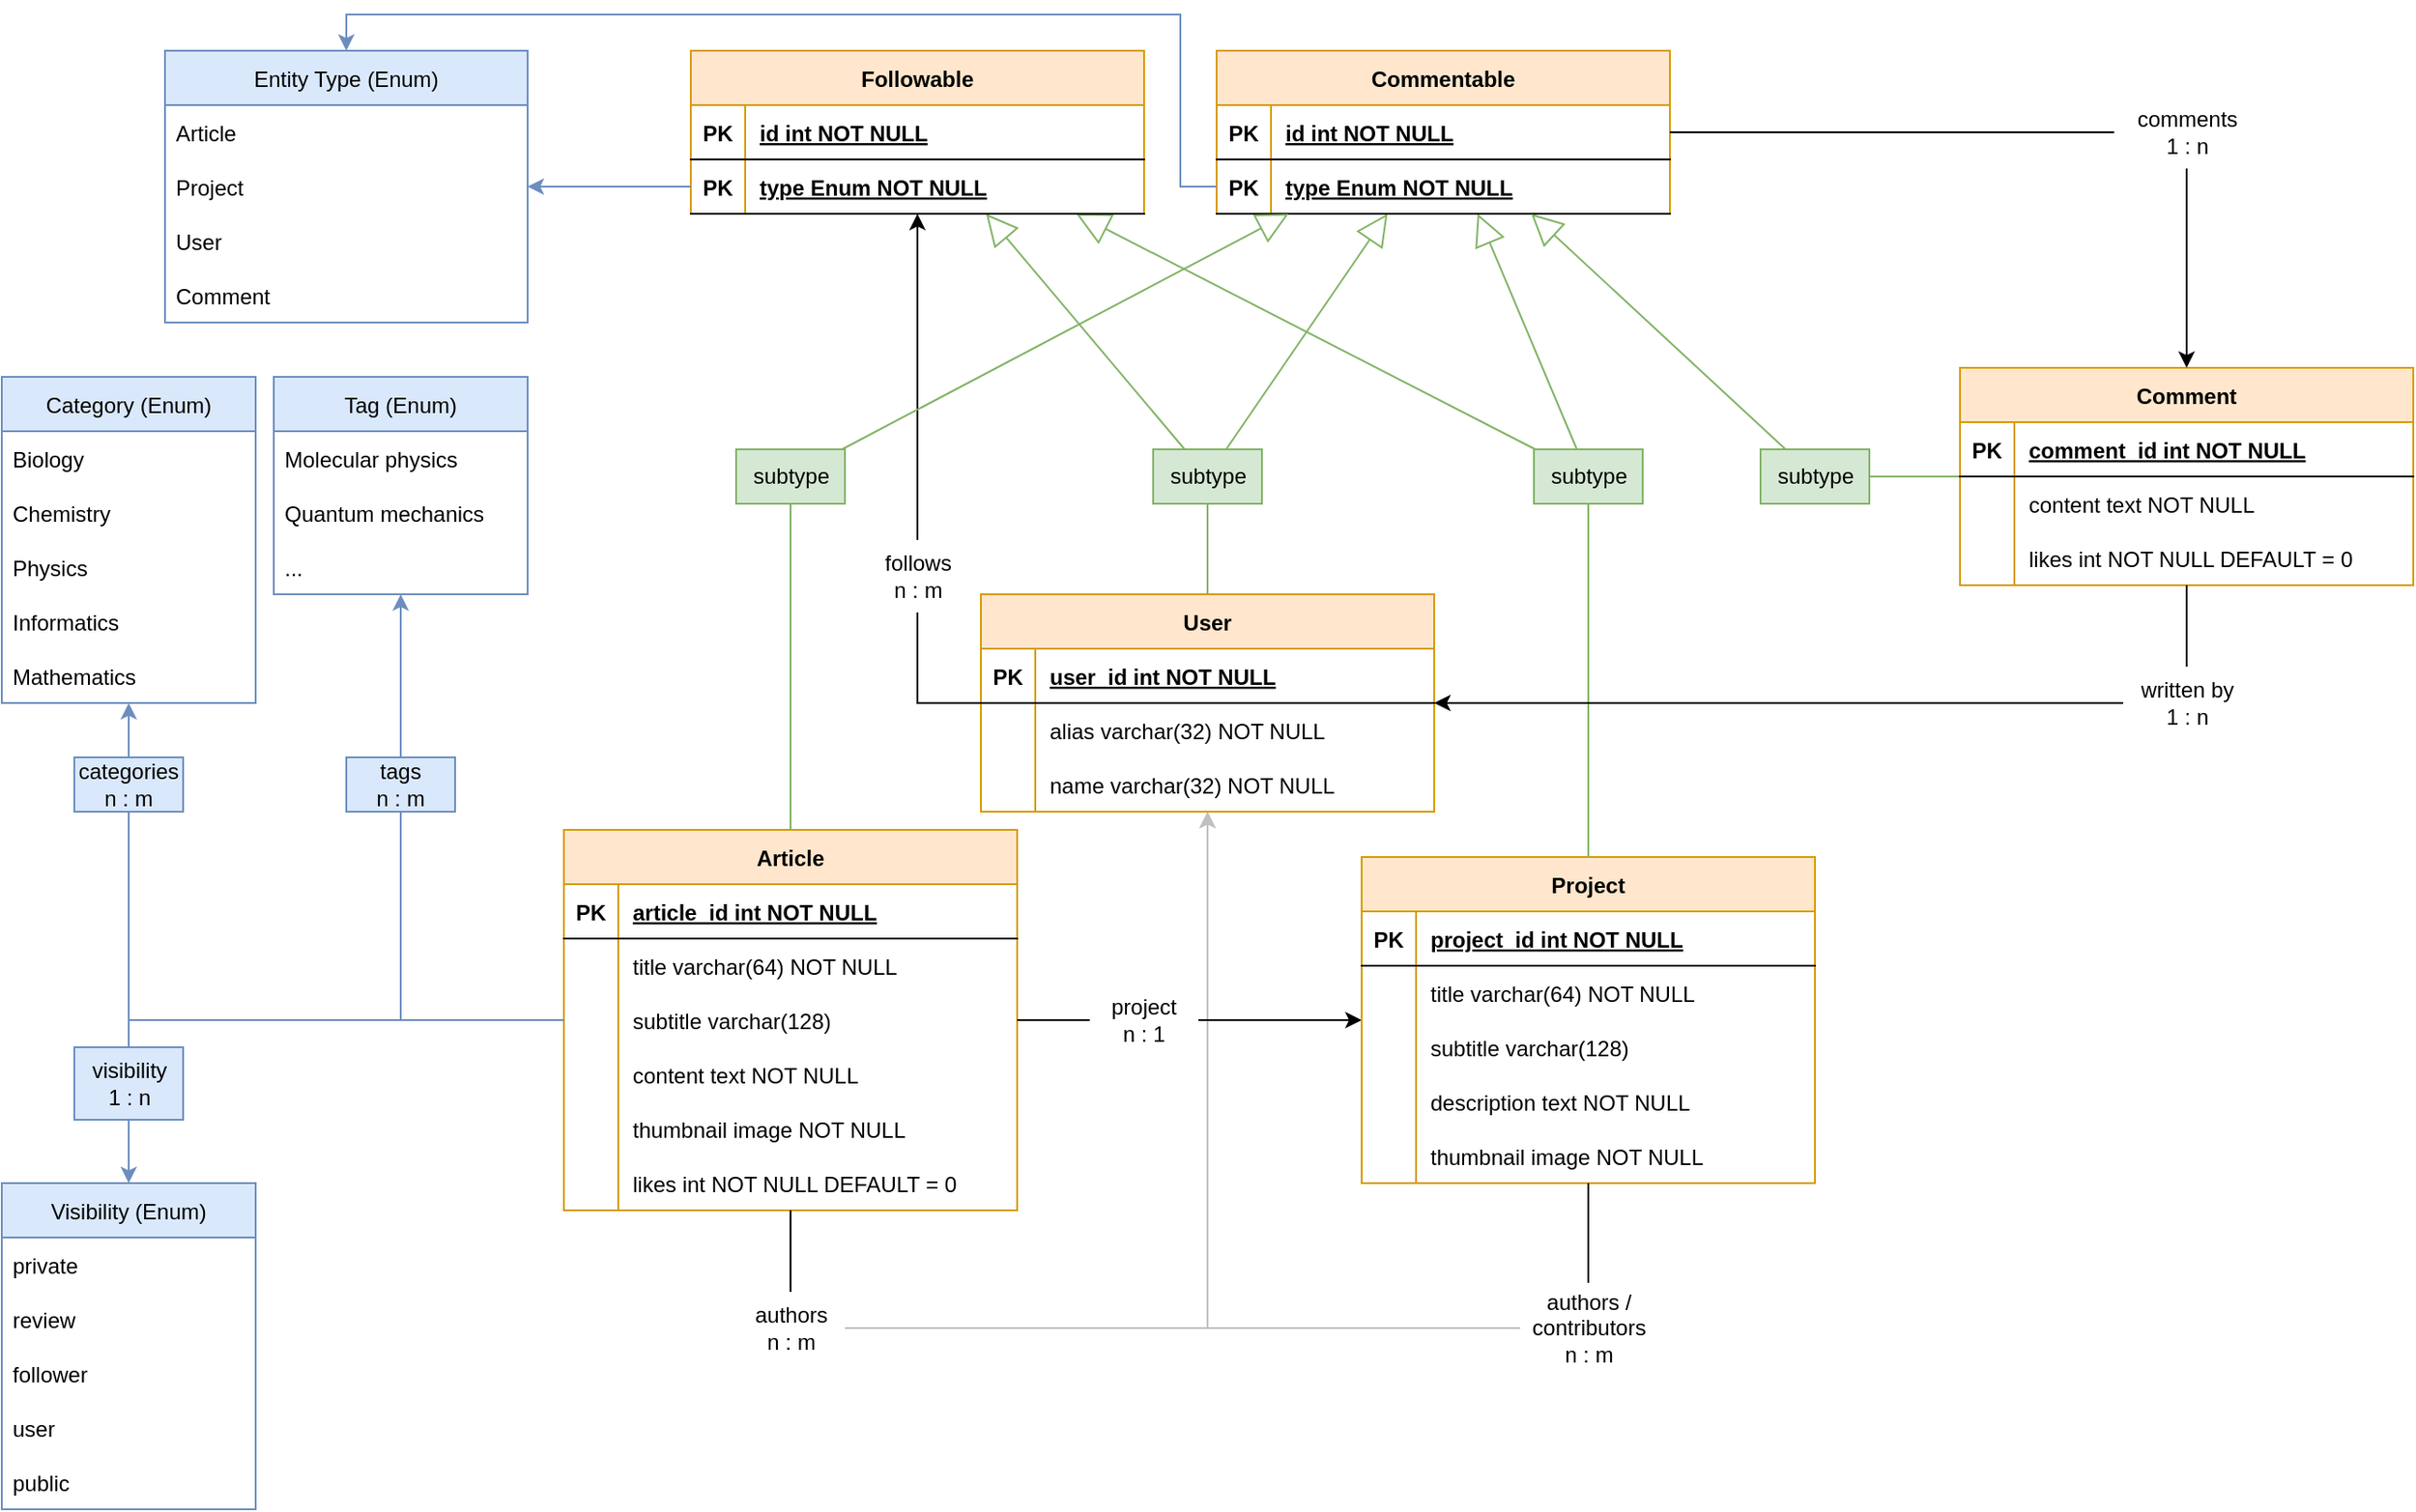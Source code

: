<mxfile version="20.5.1" type="github">
  <diagram id="R2lEEEUBdFMjLlhIrx00" name="Page-1">
    <mxGraphModel dx="1730" dy="848" grid="1" gridSize="10" guides="1" tooltips="1" connect="1" arrows="1" fold="1" page="1" pageScale="1" pageWidth="1654" pageHeight="1169" math="0" shadow="0" extFonts="Permanent Marker^https://fonts.googleapis.com/css?family=Permanent+Marker">
      <root>
        <mxCell id="0" />
        <mxCell id="1" parent="0" />
        <mxCell id="8FNHzAye3LQpPJFX21VE-27" style="edgeStyle=orthogonalEdgeStyle;rounded=0;orthogonalLoop=1;jettySize=auto;html=1;startArrow=none;endArrow=classic;endFill=1;fillColor=#eeeeee;strokeColor=#C0C0C0;" parent="1" source="8FNHzAye3LQpPJFX21VE-28" target="C-vyLk0tnHw3VtMMgP7b-2" edge="1">
          <mxGeometry relative="1" as="geometry" />
        </mxCell>
        <mxCell id="8FNHzAye3LQpPJFX21VE-65" style="edgeStyle=orthogonalEdgeStyle;rounded=0;orthogonalLoop=1;jettySize=auto;html=1;endArrow=classic;endFill=1;startArrow=none;fillColor=#eeeeee;strokeColor=#C0C0C0;" parent="1" source="8FNHzAye3LQpPJFX21VE-66" target="C-vyLk0tnHw3VtMMgP7b-2" edge="1">
          <mxGeometry relative="1" as="geometry" />
        </mxCell>
        <mxCell id="FkjGuAT3kqm5FjQeIQnA-38" style="edgeStyle=orthogonalEdgeStyle;rounded=0;orthogonalLoop=1;jettySize=auto;html=1;endArrow=classic;endFill=1;endSize=6;startArrow=none;" edge="1" parent="1" source="FkjGuAT3kqm5FjQeIQnA-39" target="FkjGuAT3kqm5FjQeIQnA-25">
          <mxGeometry relative="1" as="geometry">
            <Array as="points" />
          </mxGeometry>
        </mxCell>
        <mxCell id="C-vyLk0tnHw3VtMMgP7b-2" value="User" style="shape=table;startSize=30;container=1;collapsible=1;childLayout=tableLayout;fixedRows=1;rowLines=0;fontStyle=1;align=center;resizeLast=1;fillColor=#ffe6cc;strokeColor=#d79b00;" parent="1" vertex="1">
          <mxGeometry x="630" y="340" width="250" height="120" as="geometry" />
        </mxCell>
        <mxCell id="C-vyLk0tnHw3VtMMgP7b-3" value="" style="shape=partialRectangle;collapsible=0;dropTarget=0;pointerEvents=0;fillColor=none;points=[[0,0.5],[1,0.5]];portConstraint=eastwest;top=0;left=0;right=0;bottom=1;" parent="C-vyLk0tnHw3VtMMgP7b-2" vertex="1">
          <mxGeometry y="30" width="250" height="30" as="geometry" />
        </mxCell>
        <mxCell id="C-vyLk0tnHw3VtMMgP7b-4" value="PK" style="shape=partialRectangle;overflow=hidden;connectable=0;fillColor=none;top=0;left=0;bottom=0;right=0;fontStyle=1;" parent="C-vyLk0tnHw3VtMMgP7b-3" vertex="1">
          <mxGeometry width="30" height="30" as="geometry">
            <mxRectangle width="30" height="30" as="alternateBounds" />
          </mxGeometry>
        </mxCell>
        <mxCell id="C-vyLk0tnHw3VtMMgP7b-5" value="user_id int NOT NULL " style="shape=partialRectangle;overflow=hidden;connectable=0;fillColor=none;top=0;left=0;bottom=0;right=0;align=left;spacingLeft=6;fontStyle=5;" parent="C-vyLk0tnHw3VtMMgP7b-3" vertex="1">
          <mxGeometry x="30" width="220" height="30" as="geometry">
            <mxRectangle width="220" height="30" as="alternateBounds" />
          </mxGeometry>
        </mxCell>
        <mxCell id="C-vyLk0tnHw3VtMMgP7b-6" value="" style="shape=partialRectangle;collapsible=0;dropTarget=0;pointerEvents=0;fillColor=none;points=[[0,0.5],[1,0.5]];portConstraint=eastwest;top=0;left=0;right=0;bottom=0;" parent="C-vyLk0tnHw3VtMMgP7b-2" vertex="1">
          <mxGeometry y="60" width="250" height="30" as="geometry" />
        </mxCell>
        <mxCell id="C-vyLk0tnHw3VtMMgP7b-7" value="" style="shape=partialRectangle;overflow=hidden;connectable=0;fillColor=none;top=0;left=0;bottom=0;right=0;" parent="C-vyLk0tnHw3VtMMgP7b-6" vertex="1">
          <mxGeometry width="30" height="30" as="geometry">
            <mxRectangle width="30" height="30" as="alternateBounds" />
          </mxGeometry>
        </mxCell>
        <mxCell id="C-vyLk0tnHw3VtMMgP7b-8" value="alias varchar(32) NOT NULL" style="shape=partialRectangle;overflow=hidden;connectable=0;fillColor=none;top=0;left=0;bottom=0;right=0;align=left;spacingLeft=6;" parent="C-vyLk0tnHw3VtMMgP7b-6" vertex="1">
          <mxGeometry x="30" width="220" height="30" as="geometry">
            <mxRectangle width="220" height="30" as="alternateBounds" />
          </mxGeometry>
        </mxCell>
        <mxCell id="C-vyLk0tnHw3VtMMgP7b-9" value="" style="shape=partialRectangle;collapsible=0;dropTarget=0;pointerEvents=0;fillColor=none;points=[[0,0.5],[1,0.5]];portConstraint=eastwest;top=0;left=0;right=0;bottom=0;" parent="C-vyLk0tnHw3VtMMgP7b-2" vertex="1">
          <mxGeometry y="90" width="250" height="30" as="geometry" />
        </mxCell>
        <mxCell id="C-vyLk0tnHw3VtMMgP7b-10" value="" style="shape=partialRectangle;overflow=hidden;connectable=0;fillColor=none;top=0;left=0;bottom=0;right=0;" parent="C-vyLk0tnHw3VtMMgP7b-9" vertex="1">
          <mxGeometry width="30" height="30" as="geometry">
            <mxRectangle width="30" height="30" as="alternateBounds" />
          </mxGeometry>
        </mxCell>
        <mxCell id="C-vyLk0tnHw3VtMMgP7b-11" value="name varchar(32) NOT NULL" style="shape=partialRectangle;overflow=hidden;connectable=0;fillColor=none;top=0;left=0;bottom=0;right=0;align=left;spacingLeft=6;" parent="C-vyLk0tnHw3VtMMgP7b-9" vertex="1">
          <mxGeometry x="30" width="220" height="30" as="geometry">
            <mxRectangle width="220" height="30" as="alternateBounds" />
          </mxGeometry>
        </mxCell>
        <mxCell id="8FNHzAye3LQpPJFX21VE-36" style="edgeStyle=orthogonalEdgeStyle;rounded=0;orthogonalLoop=1;jettySize=auto;html=1;endArrow=classic;endFill=1;startArrow=none;fillColor=#dae8fc;strokeColor=#6c8ebf;" parent="1" source="8FNHzAye3LQpPJFX21VE-37" target="8FNHzAye3LQpPJFX21VE-30" edge="1">
          <mxGeometry relative="1" as="geometry" />
        </mxCell>
        <mxCell id="8FNHzAye3LQpPJFX21VE-43" style="edgeStyle=orthogonalEdgeStyle;rounded=0;orthogonalLoop=1;jettySize=auto;html=1;endArrow=classic;endFill=1;startArrow=none;fillColor=#dae8fc;strokeColor=#6c8ebf;" parent="1" source="8FNHzAye3LQpPJFX21VE-44" target="8FNHzAye3LQpPJFX21VE-39" edge="1">
          <mxGeometry relative="1" as="geometry" />
        </mxCell>
        <mxCell id="8FNHzAye3LQpPJFX21VE-69" style="edgeStyle=orthogonalEdgeStyle;rounded=0;orthogonalLoop=1;jettySize=auto;html=1;endArrow=classic;endFill=1;startArrow=none;" parent="1" source="8FNHzAye3LQpPJFX21VE-70" target="8FNHzAye3LQpPJFX21VE-49" edge="1">
          <mxGeometry relative="1" as="geometry" />
        </mxCell>
        <mxCell id="8FNHzAye3LQpPJFX21VE-120" style="rounded=0;orthogonalLoop=1;jettySize=auto;html=1;endArrow=block;endFill=0;startArrow=none;endSize=15;fillColor=#d5e8d4;strokeColor=#82b366;" parent="1" source="FkjGuAT3kqm5FjQeIQnA-4" target="8FNHzAye3LQpPJFX21VE-101" edge="1">
          <mxGeometry relative="1" as="geometry" />
        </mxCell>
        <mxCell id="FkjGuAT3kqm5FjQeIQnA-1" style="edgeStyle=orthogonalEdgeStyle;rounded=0;orthogonalLoop=1;jettySize=auto;html=1;endArrow=none;endFill=0;fillColor=#dae8fc;strokeColor=#6c8ebf;" edge="1" parent="1" source="C-vyLk0tnHw3VtMMgP7b-23" target="8FNHzAye3LQpPJFX21VE-44">
          <mxGeometry relative="1" as="geometry" />
        </mxCell>
        <mxCell id="FkjGuAT3kqm5FjQeIQnA-50" style="edgeStyle=orthogonalEdgeStyle;rounded=0;orthogonalLoop=1;jettySize=auto;html=1;strokeColor=#6c8ebf;endArrow=classic;endFill=1;endSize=6;fillColor=#dae8fc;startArrow=none;" edge="1" parent="1" source="FkjGuAT3kqm5FjQeIQnA-51" target="FkjGuAT3kqm5FjQeIQnA-44">
          <mxGeometry relative="1" as="geometry" />
        </mxCell>
        <mxCell id="C-vyLk0tnHw3VtMMgP7b-23" value="Article" style="shape=table;startSize=30;container=1;collapsible=1;childLayout=tableLayout;fixedRows=1;rowLines=0;fontStyle=1;align=center;resizeLast=1;fillColor=#ffe6cc;strokeColor=#d79b00;" parent="1" vertex="1">
          <mxGeometry x="400" y="470" width="250" height="210" as="geometry" />
        </mxCell>
        <mxCell id="C-vyLk0tnHw3VtMMgP7b-24" value="" style="shape=partialRectangle;collapsible=0;dropTarget=0;pointerEvents=0;fillColor=none;points=[[0,0.5],[1,0.5]];portConstraint=eastwest;top=0;left=0;right=0;bottom=1;" parent="C-vyLk0tnHw3VtMMgP7b-23" vertex="1">
          <mxGeometry y="30" width="250" height="30" as="geometry" />
        </mxCell>
        <mxCell id="C-vyLk0tnHw3VtMMgP7b-25" value="PK" style="shape=partialRectangle;overflow=hidden;connectable=0;fillColor=none;top=0;left=0;bottom=0;right=0;fontStyle=1;" parent="C-vyLk0tnHw3VtMMgP7b-24" vertex="1">
          <mxGeometry width="30" height="30" as="geometry">
            <mxRectangle width="30" height="30" as="alternateBounds" />
          </mxGeometry>
        </mxCell>
        <mxCell id="C-vyLk0tnHw3VtMMgP7b-26" value="article_id int NOT NULL" style="shape=partialRectangle;overflow=hidden;connectable=0;fillColor=none;top=0;left=0;bottom=0;right=0;align=left;spacingLeft=6;fontStyle=5;" parent="C-vyLk0tnHw3VtMMgP7b-24" vertex="1">
          <mxGeometry x="30" width="220" height="30" as="geometry">
            <mxRectangle width="220" height="30" as="alternateBounds" />
          </mxGeometry>
        </mxCell>
        <mxCell id="C-vyLk0tnHw3VtMMgP7b-27" value="" style="shape=partialRectangle;collapsible=0;dropTarget=0;pointerEvents=0;fillColor=none;points=[[0,0.5],[1,0.5]];portConstraint=eastwest;top=0;left=0;right=0;bottom=0;" parent="C-vyLk0tnHw3VtMMgP7b-23" vertex="1">
          <mxGeometry y="60" width="250" height="30" as="geometry" />
        </mxCell>
        <mxCell id="C-vyLk0tnHw3VtMMgP7b-28" value="" style="shape=partialRectangle;overflow=hidden;connectable=0;fillColor=none;top=0;left=0;bottom=0;right=0;" parent="C-vyLk0tnHw3VtMMgP7b-27" vertex="1">
          <mxGeometry width="30" height="30" as="geometry">
            <mxRectangle width="30" height="30" as="alternateBounds" />
          </mxGeometry>
        </mxCell>
        <mxCell id="C-vyLk0tnHw3VtMMgP7b-29" value="title varchar(64) NOT NULL" style="shape=partialRectangle;overflow=hidden;connectable=0;fillColor=none;top=0;left=0;bottom=0;right=0;align=left;spacingLeft=6;" parent="C-vyLk0tnHw3VtMMgP7b-27" vertex="1">
          <mxGeometry x="30" width="220" height="30" as="geometry">
            <mxRectangle width="220" height="30" as="alternateBounds" />
          </mxGeometry>
        </mxCell>
        <mxCell id="8FNHzAye3LQpPJFX21VE-15" style="shape=partialRectangle;collapsible=0;dropTarget=0;pointerEvents=0;fillColor=none;points=[[0,0.5],[1,0.5]];portConstraint=eastwest;top=0;left=0;right=0;bottom=0;" parent="C-vyLk0tnHw3VtMMgP7b-23" vertex="1">
          <mxGeometry y="90" width="250" height="30" as="geometry" />
        </mxCell>
        <mxCell id="8FNHzAye3LQpPJFX21VE-16" style="shape=partialRectangle;overflow=hidden;connectable=0;fillColor=none;top=0;left=0;bottom=0;right=0;" parent="8FNHzAye3LQpPJFX21VE-15" vertex="1">
          <mxGeometry width="30" height="30" as="geometry">
            <mxRectangle width="30" height="30" as="alternateBounds" />
          </mxGeometry>
        </mxCell>
        <mxCell id="8FNHzAye3LQpPJFX21VE-17" value="subtitle varchar(128)" style="shape=partialRectangle;overflow=hidden;connectable=0;fillColor=none;top=0;left=0;bottom=0;right=0;align=left;spacingLeft=6;" parent="8FNHzAye3LQpPJFX21VE-15" vertex="1">
          <mxGeometry x="30" width="220" height="30" as="geometry">
            <mxRectangle width="220" height="30" as="alternateBounds" />
          </mxGeometry>
        </mxCell>
        <mxCell id="8FNHzAye3LQpPJFX21VE-18" style="shape=partialRectangle;collapsible=0;dropTarget=0;pointerEvents=0;fillColor=none;points=[[0,0.5],[1,0.5]];portConstraint=eastwest;top=0;left=0;right=0;bottom=0;" parent="C-vyLk0tnHw3VtMMgP7b-23" vertex="1">
          <mxGeometry y="120" width="250" height="30" as="geometry" />
        </mxCell>
        <mxCell id="8FNHzAye3LQpPJFX21VE-19" style="shape=partialRectangle;overflow=hidden;connectable=0;fillColor=none;top=0;left=0;bottom=0;right=0;" parent="8FNHzAye3LQpPJFX21VE-18" vertex="1">
          <mxGeometry width="30" height="30" as="geometry">
            <mxRectangle width="30" height="30" as="alternateBounds" />
          </mxGeometry>
        </mxCell>
        <mxCell id="8FNHzAye3LQpPJFX21VE-20" value="content text NOT NULL" style="shape=partialRectangle;overflow=hidden;connectable=0;fillColor=none;top=0;left=0;bottom=0;right=0;align=left;spacingLeft=6;" parent="8FNHzAye3LQpPJFX21VE-18" vertex="1">
          <mxGeometry x="30" width="220" height="30" as="geometry">
            <mxRectangle width="220" height="30" as="alternateBounds" />
          </mxGeometry>
        </mxCell>
        <mxCell id="8FNHzAye3LQpPJFX21VE-24" style="shape=partialRectangle;collapsible=0;dropTarget=0;pointerEvents=0;fillColor=none;points=[[0,0.5],[1,0.5]];portConstraint=eastwest;top=0;left=0;right=0;bottom=0;" parent="C-vyLk0tnHw3VtMMgP7b-23" vertex="1">
          <mxGeometry y="150" width="250" height="30" as="geometry" />
        </mxCell>
        <mxCell id="8FNHzAye3LQpPJFX21VE-25" style="shape=partialRectangle;overflow=hidden;connectable=0;fillColor=none;top=0;left=0;bottom=0;right=0;" parent="8FNHzAye3LQpPJFX21VE-24" vertex="1">
          <mxGeometry width="30" height="30" as="geometry">
            <mxRectangle width="30" height="30" as="alternateBounds" />
          </mxGeometry>
        </mxCell>
        <mxCell id="8FNHzAye3LQpPJFX21VE-26" value="thumbnail image NOT NULL" style="shape=partialRectangle;overflow=hidden;connectable=0;fillColor=none;top=0;left=0;bottom=0;right=0;align=left;spacingLeft=6;" parent="8FNHzAye3LQpPJFX21VE-24" vertex="1">
          <mxGeometry x="30" width="220" height="30" as="geometry">
            <mxRectangle width="220" height="30" as="alternateBounds" />
          </mxGeometry>
        </mxCell>
        <mxCell id="8FNHzAye3LQpPJFX21VE-93" style="shape=partialRectangle;collapsible=0;dropTarget=0;pointerEvents=0;fillColor=none;points=[[0,0.5],[1,0.5]];portConstraint=eastwest;top=0;left=0;right=0;bottom=0;" parent="C-vyLk0tnHw3VtMMgP7b-23" vertex="1">
          <mxGeometry y="180" width="250" height="30" as="geometry" />
        </mxCell>
        <mxCell id="8FNHzAye3LQpPJFX21VE-94" style="shape=partialRectangle;overflow=hidden;connectable=0;fillColor=none;top=0;left=0;bottom=0;right=0;" parent="8FNHzAye3LQpPJFX21VE-93" vertex="1">
          <mxGeometry width="30" height="30" as="geometry">
            <mxRectangle width="30" height="30" as="alternateBounds" />
          </mxGeometry>
        </mxCell>
        <mxCell id="8FNHzAye3LQpPJFX21VE-95" value="likes int NOT NULL DEFAULT = 0" style="shape=partialRectangle;overflow=hidden;connectable=0;fillColor=none;top=0;left=0;bottom=0;right=0;align=left;spacingLeft=6;" parent="8FNHzAye3LQpPJFX21VE-93" vertex="1">
          <mxGeometry x="30" width="220" height="30" as="geometry">
            <mxRectangle width="220" height="30" as="alternateBounds" />
          </mxGeometry>
        </mxCell>
        <mxCell id="8FNHzAye3LQpPJFX21VE-28" value="&lt;div&gt;authors&lt;br&gt;&lt;/div&gt;&lt;div&gt;n : m&lt;/div&gt;" style="text;html=1;align=center;verticalAlign=middle;resizable=0;points=[];autosize=1;strokeColor=none;fillColor=none;" parent="1" vertex="1">
          <mxGeometry x="495" y="725" width="60" height="40" as="geometry" />
        </mxCell>
        <mxCell id="8FNHzAye3LQpPJFX21VE-29" value="" style="edgeStyle=orthogonalEdgeStyle;rounded=0;orthogonalLoop=1;jettySize=auto;html=1;endArrow=none;" parent="1" source="C-vyLk0tnHw3VtMMgP7b-23" target="8FNHzAye3LQpPJFX21VE-28" edge="1">
          <mxGeometry relative="1" as="geometry">
            <mxPoint x="290" y="150" as="sourcePoint" />
            <mxPoint x="450" y="150" as="targetPoint" />
          </mxGeometry>
        </mxCell>
        <mxCell id="8FNHzAye3LQpPJFX21VE-30" value="Category (Enum)" style="swimlane;fontStyle=0;childLayout=stackLayout;horizontal=1;startSize=30;horizontalStack=0;resizeParent=1;resizeParentMax=0;resizeLast=0;collapsible=1;marginBottom=0;fillColor=#dae8fc;strokeColor=#6c8ebf;" parent="1" vertex="1">
          <mxGeometry x="90" y="220" width="140" height="180" as="geometry" />
        </mxCell>
        <mxCell id="8FNHzAye3LQpPJFX21VE-31" value="Biology" style="text;strokeColor=none;fillColor=none;align=left;verticalAlign=middle;spacingLeft=4;spacingRight=4;overflow=hidden;points=[[0,0.5],[1,0.5]];portConstraint=eastwest;rotatable=0;" parent="8FNHzAye3LQpPJFX21VE-30" vertex="1">
          <mxGeometry y="30" width="140" height="30" as="geometry" />
        </mxCell>
        <mxCell id="8FNHzAye3LQpPJFX21VE-32" value="Chemistry" style="text;strokeColor=none;fillColor=none;align=left;verticalAlign=middle;spacingLeft=4;spacingRight=4;overflow=hidden;points=[[0,0.5],[1,0.5]];portConstraint=eastwest;rotatable=0;" parent="8FNHzAye3LQpPJFX21VE-30" vertex="1">
          <mxGeometry y="60" width="140" height="30" as="geometry" />
        </mxCell>
        <mxCell id="8FNHzAye3LQpPJFX21VE-33" value="Physics" style="text;strokeColor=none;fillColor=none;align=left;verticalAlign=middle;spacingLeft=4;spacingRight=4;overflow=hidden;points=[[0,0.5],[1,0.5]];portConstraint=eastwest;rotatable=0;" parent="8FNHzAye3LQpPJFX21VE-30" vertex="1">
          <mxGeometry y="90" width="140" height="30" as="geometry" />
        </mxCell>
        <mxCell id="8FNHzAye3LQpPJFX21VE-34" value="Informatics" style="text;strokeColor=none;fillColor=none;align=left;verticalAlign=middle;spacingLeft=4;spacingRight=4;overflow=hidden;points=[[0,0.5],[1,0.5]];portConstraint=eastwest;rotatable=0;" parent="8FNHzAye3LQpPJFX21VE-30" vertex="1">
          <mxGeometry y="120" width="140" height="30" as="geometry" />
        </mxCell>
        <mxCell id="8FNHzAye3LQpPJFX21VE-35" value="Mathematics" style="text;strokeColor=none;fillColor=none;align=left;verticalAlign=middle;spacingLeft=4;spacingRight=4;overflow=hidden;points=[[0,0.5],[1,0.5]];portConstraint=eastwest;rotatable=0;" parent="8FNHzAye3LQpPJFX21VE-30" vertex="1">
          <mxGeometry y="150" width="140" height="30" as="geometry" />
        </mxCell>
        <mxCell id="8FNHzAye3LQpPJFX21VE-37" value="&lt;div&gt;categories&lt;/div&gt;&lt;div&gt;n : m&lt;br&gt;&lt;/div&gt;" style="text;html=1;strokeColor=#6c8ebf;fillColor=#dae8fc;align=center;verticalAlign=middle;whiteSpace=wrap;rounded=0;" parent="1" vertex="1">
          <mxGeometry x="130" y="430" width="60" height="30" as="geometry" />
        </mxCell>
        <mxCell id="8FNHzAye3LQpPJFX21VE-38" value="" style="edgeStyle=orthogonalEdgeStyle;rounded=0;orthogonalLoop=1;jettySize=auto;html=1;endArrow=none;endFill=1;fillColor=#dae8fc;strokeColor=#6c8ebf;" parent="1" source="C-vyLk0tnHw3VtMMgP7b-23" target="8FNHzAye3LQpPJFX21VE-37" edge="1">
          <mxGeometry relative="1" as="geometry">
            <mxPoint x="165.04" y="290" as="sourcePoint" />
            <mxPoint x="110" y="430" as="targetPoint" />
          </mxGeometry>
        </mxCell>
        <mxCell id="8FNHzAye3LQpPJFX21VE-39" value="Tag (Enum)" style="swimlane;fontStyle=0;childLayout=stackLayout;horizontal=1;startSize=30;horizontalStack=0;resizeParent=1;resizeParentMax=0;resizeLast=0;collapsible=1;marginBottom=0;fillColor=#dae8fc;strokeColor=#6c8ebf;" parent="1" vertex="1">
          <mxGeometry x="240" y="220" width="140" height="120" as="geometry" />
        </mxCell>
        <mxCell id="8FNHzAye3LQpPJFX21VE-40" value="Molecular physics" style="text;strokeColor=none;fillColor=none;align=left;verticalAlign=middle;spacingLeft=4;spacingRight=4;overflow=hidden;points=[[0,0.5],[1,0.5]];portConstraint=eastwest;rotatable=0;" parent="8FNHzAye3LQpPJFX21VE-39" vertex="1">
          <mxGeometry y="30" width="140" height="30" as="geometry" />
        </mxCell>
        <mxCell id="8FNHzAye3LQpPJFX21VE-41" value="Quantum mechanics" style="text;strokeColor=none;fillColor=none;align=left;verticalAlign=middle;spacingLeft=4;spacingRight=4;overflow=hidden;points=[[0,0.5],[1,0.5]];portConstraint=eastwest;rotatable=0;" parent="8FNHzAye3LQpPJFX21VE-39" vertex="1">
          <mxGeometry y="60" width="140" height="30" as="geometry" />
        </mxCell>
        <mxCell id="8FNHzAye3LQpPJFX21VE-42" value="..." style="text;strokeColor=none;fillColor=none;align=left;verticalAlign=middle;spacingLeft=4;spacingRight=4;overflow=hidden;points=[[0,0.5],[1,0.5]];portConstraint=eastwest;rotatable=0;" parent="8FNHzAye3LQpPJFX21VE-39" vertex="1">
          <mxGeometry y="90" width="140" height="30" as="geometry" />
        </mxCell>
        <mxCell id="8FNHzAye3LQpPJFX21VE-44" value="&lt;div&gt;tags&lt;/div&gt;&lt;div&gt;n : m&lt;br&gt;&lt;/div&gt;" style="text;html=1;strokeColor=#6c8ebf;fillColor=#dae8fc;align=center;verticalAlign=middle;whiteSpace=wrap;rounded=0;" parent="1" vertex="1">
          <mxGeometry x="280" y="430" width="60" height="30" as="geometry" />
        </mxCell>
        <mxCell id="8FNHzAye3LQpPJFX21VE-121" style="rounded=0;orthogonalLoop=1;jettySize=auto;html=1;endArrow=block;endFill=0;startArrow=none;endSize=15;fillColor=#d5e8d4;strokeColor=#82b366;" parent="1" source="8FNHzAye3LQpPJFX21VE-123" target="8FNHzAye3LQpPJFX21VE-101" edge="1">
          <mxGeometry relative="1" as="geometry" />
        </mxCell>
        <mxCell id="8FNHzAye3LQpPJFX21VE-49" value="Project" style="shape=table;startSize=30;container=1;collapsible=1;childLayout=tableLayout;fixedRows=1;rowLines=0;fontStyle=1;align=center;resizeLast=1;fillColor=#ffe6cc;strokeColor=#d79b00;" parent="1" vertex="1">
          <mxGeometry x="840" y="485" width="250" height="180" as="geometry" />
        </mxCell>
        <mxCell id="8FNHzAye3LQpPJFX21VE-50" value="" style="shape=partialRectangle;collapsible=0;dropTarget=0;pointerEvents=0;fillColor=none;points=[[0,0.5],[1,0.5]];portConstraint=eastwest;top=0;left=0;right=0;bottom=1;" parent="8FNHzAye3LQpPJFX21VE-49" vertex="1">
          <mxGeometry y="30" width="250" height="30" as="geometry" />
        </mxCell>
        <mxCell id="8FNHzAye3LQpPJFX21VE-51" value="PK" style="shape=partialRectangle;overflow=hidden;connectable=0;fillColor=none;top=0;left=0;bottom=0;right=0;fontStyle=1;" parent="8FNHzAye3LQpPJFX21VE-50" vertex="1">
          <mxGeometry width="30" height="30" as="geometry">
            <mxRectangle width="30" height="30" as="alternateBounds" />
          </mxGeometry>
        </mxCell>
        <mxCell id="8FNHzAye3LQpPJFX21VE-52" value="project_id int NOT NULL" style="shape=partialRectangle;overflow=hidden;connectable=0;fillColor=none;top=0;left=0;bottom=0;right=0;align=left;spacingLeft=6;fontStyle=5;" parent="8FNHzAye3LQpPJFX21VE-50" vertex="1">
          <mxGeometry x="30" width="220" height="30" as="geometry">
            <mxRectangle width="220" height="30" as="alternateBounds" />
          </mxGeometry>
        </mxCell>
        <mxCell id="8FNHzAye3LQpPJFX21VE-53" value="" style="shape=partialRectangle;collapsible=0;dropTarget=0;pointerEvents=0;fillColor=none;points=[[0,0.5],[1,0.5]];portConstraint=eastwest;top=0;left=0;right=0;bottom=0;" parent="8FNHzAye3LQpPJFX21VE-49" vertex="1">
          <mxGeometry y="60" width="250" height="30" as="geometry" />
        </mxCell>
        <mxCell id="8FNHzAye3LQpPJFX21VE-54" value="" style="shape=partialRectangle;overflow=hidden;connectable=0;fillColor=none;top=0;left=0;bottom=0;right=0;" parent="8FNHzAye3LQpPJFX21VE-53" vertex="1">
          <mxGeometry width="30" height="30" as="geometry">
            <mxRectangle width="30" height="30" as="alternateBounds" />
          </mxGeometry>
        </mxCell>
        <mxCell id="8FNHzAye3LQpPJFX21VE-55" value="title varchar(64) NOT NULL" style="shape=partialRectangle;overflow=hidden;connectable=0;fillColor=none;top=0;left=0;bottom=0;right=0;align=left;spacingLeft=6;" parent="8FNHzAye3LQpPJFX21VE-53" vertex="1">
          <mxGeometry x="30" width="220" height="30" as="geometry">
            <mxRectangle width="220" height="30" as="alternateBounds" />
          </mxGeometry>
        </mxCell>
        <mxCell id="8FNHzAye3LQpPJFX21VE-56" style="shape=partialRectangle;collapsible=0;dropTarget=0;pointerEvents=0;fillColor=none;points=[[0,0.5],[1,0.5]];portConstraint=eastwest;top=0;left=0;right=0;bottom=0;" parent="8FNHzAye3LQpPJFX21VE-49" vertex="1">
          <mxGeometry y="90" width="250" height="30" as="geometry" />
        </mxCell>
        <mxCell id="8FNHzAye3LQpPJFX21VE-57" style="shape=partialRectangle;overflow=hidden;connectable=0;fillColor=none;top=0;left=0;bottom=0;right=0;" parent="8FNHzAye3LQpPJFX21VE-56" vertex="1">
          <mxGeometry width="30" height="30" as="geometry">
            <mxRectangle width="30" height="30" as="alternateBounds" />
          </mxGeometry>
        </mxCell>
        <mxCell id="8FNHzAye3LQpPJFX21VE-58" value="subtitle varchar(128)" style="shape=partialRectangle;overflow=hidden;connectable=0;fillColor=none;top=0;left=0;bottom=0;right=0;align=left;spacingLeft=6;" parent="8FNHzAye3LQpPJFX21VE-56" vertex="1">
          <mxGeometry x="30" width="220" height="30" as="geometry">
            <mxRectangle width="220" height="30" as="alternateBounds" />
          </mxGeometry>
        </mxCell>
        <mxCell id="8FNHzAye3LQpPJFX21VE-59" style="shape=partialRectangle;collapsible=0;dropTarget=0;pointerEvents=0;fillColor=none;points=[[0,0.5],[1,0.5]];portConstraint=eastwest;top=0;left=0;right=0;bottom=0;" parent="8FNHzAye3LQpPJFX21VE-49" vertex="1">
          <mxGeometry y="120" width="250" height="30" as="geometry" />
        </mxCell>
        <mxCell id="8FNHzAye3LQpPJFX21VE-60" style="shape=partialRectangle;overflow=hidden;connectable=0;fillColor=none;top=0;left=0;bottom=0;right=0;" parent="8FNHzAye3LQpPJFX21VE-59" vertex="1">
          <mxGeometry width="30" height="30" as="geometry">
            <mxRectangle width="30" height="30" as="alternateBounds" />
          </mxGeometry>
        </mxCell>
        <mxCell id="8FNHzAye3LQpPJFX21VE-61" value="description text NOT NULL" style="shape=partialRectangle;overflow=hidden;connectable=0;fillColor=none;top=0;left=0;bottom=0;right=0;align=left;spacingLeft=6;" parent="8FNHzAye3LQpPJFX21VE-59" vertex="1">
          <mxGeometry x="30" width="220" height="30" as="geometry">
            <mxRectangle width="220" height="30" as="alternateBounds" />
          </mxGeometry>
        </mxCell>
        <mxCell id="8FNHzAye3LQpPJFX21VE-62" style="shape=partialRectangle;collapsible=0;dropTarget=0;pointerEvents=0;fillColor=none;points=[[0,0.5],[1,0.5]];portConstraint=eastwest;top=0;left=0;right=0;bottom=0;" parent="8FNHzAye3LQpPJFX21VE-49" vertex="1">
          <mxGeometry y="150" width="250" height="30" as="geometry" />
        </mxCell>
        <mxCell id="8FNHzAye3LQpPJFX21VE-63" style="shape=partialRectangle;overflow=hidden;connectable=0;fillColor=none;top=0;left=0;bottom=0;right=0;" parent="8FNHzAye3LQpPJFX21VE-62" vertex="1">
          <mxGeometry width="30" height="30" as="geometry">
            <mxRectangle width="30" height="30" as="alternateBounds" />
          </mxGeometry>
        </mxCell>
        <mxCell id="8FNHzAye3LQpPJFX21VE-64" value="thumbnail image NOT NULL" style="shape=partialRectangle;overflow=hidden;connectable=0;fillColor=none;top=0;left=0;bottom=0;right=0;align=left;spacingLeft=6;" parent="8FNHzAye3LQpPJFX21VE-62" vertex="1">
          <mxGeometry x="30" width="220" height="30" as="geometry">
            <mxRectangle width="220" height="30" as="alternateBounds" />
          </mxGeometry>
        </mxCell>
        <mxCell id="8FNHzAye3LQpPJFX21VE-66" value="&lt;div&gt;authors / contributors&lt;/div&gt;&lt;div&gt;n : m&lt;br&gt;&lt;/div&gt;" style="text;html=1;strokeColor=none;fillColor=none;align=center;verticalAlign=middle;whiteSpace=wrap;rounded=0;" parent="1" vertex="1">
          <mxGeometry x="927.5" y="720" width="75" height="50" as="geometry" />
        </mxCell>
        <mxCell id="8FNHzAye3LQpPJFX21VE-67" value="" style="edgeStyle=orthogonalEdgeStyle;rounded=0;orthogonalLoop=1;jettySize=auto;html=1;endArrow=none;endFill=1;" parent="1" source="8FNHzAye3LQpPJFX21VE-49" target="8FNHzAye3LQpPJFX21VE-66" edge="1">
          <mxGeometry relative="1" as="geometry">
            <mxPoint x="1020" y="490" as="sourcePoint" />
            <mxPoint x="1190" y="580" as="targetPoint" />
          </mxGeometry>
        </mxCell>
        <mxCell id="8FNHzAye3LQpPJFX21VE-73" value="" style="edgeStyle=orthogonalEdgeStyle;rounded=0;orthogonalLoop=1;jettySize=auto;html=1;endArrow=none;endFill=1;" parent="1" source="C-vyLk0tnHw3VtMMgP7b-23" target="8FNHzAye3LQpPJFX21VE-70" edge="1">
          <mxGeometry relative="1" as="geometry">
            <mxPoint x="165" y="510" as="sourcePoint" />
            <mxPoint x="395" y="420" as="targetPoint" />
          </mxGeometry>
        </mxCell>
        <mxCell id="FkjGuAT3kqm5FjQeIQnA-36" style="edgeStyle=orthogonalEdgeStyle;rounded=0;orthogonalLoop=1;jettySize=auto;html=1;strokeColor=#82b366;endArrow=none;endFill=0;endSize=6;fillColor=#d5e8d4;" edge="1" parent="1" source="8FNHzAye3LQpPJFX21VE-74" target="FkjGuAT3kqm5FjQeIQnA-35">
          <mxGeometry relative="1" as="geometry" />
        </mxCell>
        <mxCell id="8FNHzAye3LQpPJFX21VE-74" value="Comment" style="shape=table;startSize=30;container=1;collapsible=1;childLayout=tableLayout;fixedRows=1;rowLines=0;fontStyle=1;align=center;resizeLast=1;fillColor=#ffe6cc;strokeColor=#d79b00;" parent="1" vertex="1">
          <mxGeometry x="1170" y="215" width="250" height="120" as="geometry" />
        </mxCell>
        <mxCell id="8FNHzAye3LQpPJFX21VE-75" value="" style="shape=partialRectangle;collapsible=0;dropTarget=0;pointerEvents=0;fillColor=none;points=[[0,0.5],[1,0.5]];portConstraint=eastwest;top=0;left=0;right=0;bottom=1;" parent="8FNHzAye3LQpPJFX21VE-74" vertex="1">
          <mxGeometry y="30" width="250" height="30" as="geometry" />
        </mxCell>
        <mxCell id="8FNHzAye3LQpPJFX21VE-76" value="PK" style="shape=partialRectangle;overflow=hidden;connectable=0;fillColor=none;top=0;left=0;bottom=0;right=0;fontStyle=1;" parent="8FNHzAye3LQpPJFX21VE-75" vertex="1">
          <mxGeometry width="30" height="30" as="geometry">
            <mxRectangle width="30" height="30" as="alternateBounds" />
          </mxGeometry>
        </mxCell>
        <mxCell id="8FNHzAye3LQpPJFX21VE-77" value="comment_id int NOT NULL" style="shape=partialRectangle;overflow=hidden;connectable=0;fillColor=none;top=0;left=0;bottom=0;right=0;align=left;spacingLeft=6;fontStyle=5;" parent="8FNHzAye3LQpPJFX21VE-75" vertex="1">
          <mxGeometry x="30" width="220" height="30" as="geometry">
            <mxRectangle width="220" height="30" as="alternateBounds" />
          </mxGeometry>
        </mxCell>
        <mxCell id="8FNHzAye3LQpPJFX21VE-84" style="shape=partialRectangle;collapsible=0;dropTarget=0;pointerEvents=0;fillColor=none;points=[[0,0.5],[1,0.5]];portConstraint=eastwest;top=0;left=0;right=0;bottom=0;" parent="8FNHzAye3LQpPJFX21VE-74" vertex="1">
          <mxGeometry y="60" width="250" height="30" as="geometry" />
        </mxCell>
        <mxCell id="8FNHzAye3LQpPJFX21VE-85" style="shape=partialRectangle;overflow=hidden;connectable=0;fillColor=none;top=0;left=0;bottom=0;right=0;" parent="8FNHzAye3LQpPJFX21VE-84" vertex="1">
          <mxGeometry width="30" height="30" as="geometry">
            <mxRectangle width="30" height="30" as="alternateBounds" />
          </mxGeometry>
        </mxCell>
        <mxCell id="8FNHzAye3LQpPJFX21VE-86" value="content text NOT NULL" style="shape=partialRectangle;overflow=hidden;connectable=0;fillColor=none;top=0;left=0;bottom=0;right=0;align=left;spacingLeft=6;" parent="8FNHzAye3LQpPJFX21VE-84" vertex="1">
          <mxGeometry x="30" width="220" height="30" as="geometry">
            <mxRectangle width="220" height="30" as="alternateBounds" />
          </mxGeometry>
        </mxCell>
        <mxCell id="8FNHzAye3LQpPJFX21VE-90" style="shape=partialRectangle;collapsible=0;dropTarget=0;pointerEvents=0;fillColor=none;points=[[0,0.5],[1,0.5]];portConstraint=eastwest;top=0;left=0;right=0;bottom=0;" parent="8FNHzAye3LQpPJFX21VE-74" vertex="1">
          <mxGeometry y="90" width="250" height="30" as="geometry" />
        </mxCell>
        <mxCell id="8FNHzAye3LQpPJFX21VE-91" style="shape=partialRectangle;overflow=hidden;connectable=0;fillColor=none;top=0;left=0;bottom=0;right=0;" parent="8FNHzAye3LQpPJFX21VE-90" vertex="1">
          <mxGeometry width="30" height="30" as="geometry">
            <mxRectangle width="30" height="30" as="alternateBounds" />
          </mxGeometry>
        </mxCell>
        <mxCell id="8FNHzAye3LQpPJFX21VE-92" value="likes int NOT NULL DEFAULT = 0" style="shape=partialRectangle;overflow=hidden;connectable=0;fillColor=none;top=0;left=0;bottom=0;right=0;align=left;spacingLeft=6;" parent="8FNHzAye3LQpPJFX21VE-90" vertex="1">
          <mxGeometry x="30" width="220" height="30" as="geometry">
            <mxRectangle width="220" height="30" as="alternateBounds" />
          </mxGeometry>
        </mxCell>
        <mxCell id="8FNHzAye3LQpPJFX21VE-134" style="edgeStyle=orthogonalEdgeStyle;rounded=0;orthogonalLoop=1;jettySize=auto;html=1;endArrow=classic;endFill=1;startArrow=none;" parent="1" source="8FNHzAye3LQpPJFX21VE-135" target="8FNHzAye3LQpPJFX21VE-74" edge="1">
          <mxGeometry relative="1" as="geometry" />
        </mxCell>
        <mxCell id="8FNHzAye3LQpPJFX21VE-101" value="Commentable" style="shape=table;startSize=30;container=1;collapsible=1;childLayout=tableLayout;fixedRows=1;rowLines=0;fontStyle=1;align=center;resizeLast=1;fillColor=#ffe6cc;strokeColor=#d79b00;" parent="1" vertex="1">
          <mxGeometry x="760" y="40" width="250" height="90" as="geometry" />
        </mxCell>
        <mxCell id="8FNHzAye3LQpPJFX21VE-102" value="" style="shape=partialRectangle;collapsible=0;dropTarget=0;pointerEvents=0;fillColor=none;points=[[0,0.5],[1,0.5]];portConstraint=eastwest;top=0;left=0;right=0;bottom=1;" parent="8FNHzAye3LQpPJFX21VE-101" vertex="1">
          <mxGeometry y="30" width="250" height="30" as="geometry" />
        </mxCell>
        <mxCell id="8FNHzAye3LQpPJFX21VE-103" value="PK" style="shape=partialRectangle;overflow=hidden;connectable=0;fillColor=none;top=0;left=0;bottom=0;right=0;fontStyle=1;" parent="8FNHzAye3LQpPJFX21VE-102" vertex="1">
          <mxGeometry width="30" height="30" as="geometry">
            <mxRectangle width="30" height="30" as="alternateBounds" />
          </mxGeometry>
        </mxCell>
        <mxCell id="8FNHzAye3LQpPJFX21VE-104" value="id int NOT NULL" style="shape=partialRectangle;overflow=hidden;connectable=0;fillColor=none;top=0;left=0;bottom=0;right=0;align=left;spacingLeft=6;fontStyle=5;" parent="8FNHzAye3LQpPJFX21VE-102" vertex="1">
          <mxGeometry x="30" width="220" height="30" as="geometry">
            <mxRectangle width="220" height="30" as="alternateBounds" />
          </mxGeometry>
        </mxCell>
        <mxCell id="8FNHzAye3LQpPJFX21VE-117" style="shape=partialRectangle;collapsible=0;dropTarget=0;pointerEvents=0;fillColor=none;points=[[0,0.5],[1,0.5]];portConstraint=eastwest;top=0;left=0;right=0;bottom=1;" parent="8FNHzAye3LQpPJFX21VE-101" vertex="1">
          <mxGeometry y="60" width="250" height="30" as="geometry" />
        </mxCell>
        <mxCell id="8FNHzAye3LQpPJFX21VE-118" value="PK" style="shape=partialRectangle;overflow=hidden;connectable=0;fillColor=none;top=0;left=0;bottom=0;right=0;fontStyle=1;" parent="8FNHzAye3LQpPJFX21VE-117" vertex="1">
          <mxGeometry width="30" height="30" as="geometry">
            <mxRectangle width="30" height="30" as="alternateBounds" />
          </mxGeometry>
        </mxCell>
        <mxCell id="8FNHzAye3LQpPJFX21VE-119" value="type Enum NOT NULL" style="shape=partialRectangle;overflow=hidden;connectable=0;fillColor=none;top=0;left=0;bottom=0;right=0;align=left;spacingLeft=6;fontStyle=5;" parent="8FNHzAye3LQpPJFX21VE-117" vertex="1">
          <mxGeometry x="30" width="220" height="30" as="geometry">
            <mxRectangle width="220" height="30" as="alternateBounds" />
          </mxGeometry>
        </mxCell>
        <mxCell id="FkjGuAT3kqm5FjQeIQnA-33" style="rounded=0;orthogonalLoop=1;jettySize=auto;html=1;strokeColor=#82b366;endArrow=block;endFill=0;endSize=16;fillColor=#d5e8d4;" edge="1" parent="1" source="8FNHzAye3LQpPJFX21VE-123" target="FkjGuAT3kqm5FjQeIQnA-25">
          <mxGeometry relative="1" as="geometry" />
        </mxCell>
        <mxCell id="8FNHzAye3LQpPJFX21VE-123" value="subtype" style="text;html=1;align=center;verticalAlign=middle;resizable=0;points=[];autosize=1;strokeColor=#82b366;fillColor=#d5e8d4;" parent="1" vertex="1">
          <mxGeometry x="935" y="260" width="60" height="30" as="geometry" />
        </mxCell>
        <mxCell id="8FNHzAye3LQpPJFX21VE-124" value="" style="edgeStyle=orthogonalEdgeStyle;rounded=0;orthogonalLoop=1;jettySize=auto;html=1;endArrow=none;endFill=0;fillColor=#d5e8d4;strokeColor=#82b366;" parent="1" source="8FNHzAye3LQpPJFX21VE-49" target="8FNHzAye3LQpPJFX21VE-123" edge="1">
          <mxGeometry relative="1" as="geometry">
            <mxPoint x="965" y="260" as="sourcePoint" />
            <mxPoint x="755" y="130" as="targetPoint" />
          </mxGeometry>
        </mxCell>
        <mxCell id="FkjGuAT3kqm5FjQeIQnA-32" style="rounded=0;orthogonalLoop=1;jettySize=auto;html=1;strokeColor=#82b366;endArrow=block;endFill=0;endSize=15;fillColor=#d5e8d4;" edge="1" parent="1" source="FkjGuAT3kqm5FjQeIQnA-4" target="FkjGuAT3kqm5FjQeIQnA-25">
          <mxGeometry relative="1" as="geometry" />
        </mxCell>
        <mxCell id="8FNHzAye3LQpPJFX21VE-122" value="subtype" style="text;html=1;align=center;verticalAlign=middle;resizable=0;points=[];autosize=1;strokeColor=#82b366;fillColor=#d5e8d4;" parent="1" vertex="1">
          <mxGeometry x="495" y="260" width="60" height="30" as="geometry" />
        </mxCell>
        <mxCell id="8FNHzAye3LQpPJFX21VE-125" value="" style="edgeStyle=orthogonalEdgeStyle;rounded=0;orthogonalLoop=1;jettySize=auto;html=1;endArrow=none;endFill=0;fillColor=#d5e8d4;strokeColor=#82b366;" parent="1" source="C-vyLk0tnHw3VtMMgP7b-23" target="8FNHzAye3LQpPJFX21VE-122" edge="1">
          <mxGeometry relative="1" as="geometry">
            <mxPoint x="525" y="260" as="sourcePoint" />
            <mxPoint x="755" y="130" as="targetPoint" />
          </mxGeometry>
        </mxCell>
        <mxCell id="8FNHzAye3LQpPJFX21VE-126" value="Entity Type (Enum)" style="swimlane;fontStyle=0;childLayout=stackLayout;horizontal=1;startSize=30;horizontalStack=0;resizeParent=1;resizeParentMax=0;resizeLast=0;collapsible=1;marginBottom=0;fillColor=#dae8fc;strokeColor=#6c8ebf;" parent="1" vertex="1">
          <mxGeometry x="180" y="40" width="200" height="150" as="geometry" />
        </mxCell>
        <mxCell id="8FNHzAye3LQpPJFX21VE-127" value="Article" style="text;strokeColor=none;fillColor=none;align=left;verticalAlign=middle;spacingLeft=4;spacingRight=4;overflow=hidden;points=[[0,0.5],[1,0.5]];portConstraint=eastwest;rotatable=0;" parent="8FNHzAye3LQpPJFX21VE-126" vertex="1">
          <mxGeometry y="30" width="200" height="30" as="geometry" />
        </mxCell>
        <mxCell id="8FNHzAye3LQpPJFX21VE-128" value="Project" style="text;strokeColor=none;fillColor=none;align=left;verticalAlign=middle;spacingLeft=4;spacingRight=4;overflow=hidden;points=[[0,0.5],[1,0.5]];portConstraint=eastwest;rotatable=0;" parent="8FNHzAye3LQpPJFX21VE-126" vertex="1">
          <mxGeometry y="60" width="200" height="30" as="geometry" />
        </mxCell>
        <mxCell id="FkjGuAT3kqm5FjQeIQnA-7" value="User" style="text;strokeColor=none;fillColor=none;align=left;verticalAlign=middle;spacingLeft=4;spacingRight=4;overflow=hidden;points=[[0,0.5],[1,0.5]];portConstraint=eastwest;rotatable=0;" vertex="1" parent="8FNHzAye3LQpPJFX21VE-126">
          <mxGeometry y="90" width="200" height="30" as="geometry" />
        </mxCell>
        <mxCell id="FkjGuAT3kqm5FjQeIQnA-53" value="Comment" style="text;strokeColor=none;fillColor=none;align=left;verticalAlign=middle;spacingLeft=4;spacingRight=4;overflow=hidden;points=[[0,0.5],[1,0.5]];portConstraint=eastwest;rotatable=0;" vertex="1" parent="8FNHzAye3LQpPJFX21VE-126">
          <mxGeometry y="120" width="200" height="30" as="geometry" />
        </mxCell>
        <mxCell id="8FNHzAye3LQpPJFX21VE-132" style="edgeStyle=orthogonalEdgeStyle;rounded=0;orthogonalLoop=1;jettySize=auto;html=1;endArrow=classic;endFill=1;fillColor=#dae8fc;strokeColor=#6c8ebf;" parent="1" source="8FNHzAye3LQpPJFX21VE-117" target="8FNHzAye3LQpPJFX21VE-126" edge="1">
          <mxGeometry relative="1" as="geometry">
            <Array as="points">
              <mxPoint x="740" y="115" />
              <mxPoint x="740" y="20" />
              <mxPoint x="280" y="20" />
            </Array>
          </mxGeometry>
        </mxCell>
        <mxCell id="8FNHzAye3LQpPJFX21VE-135" value="&lt;div&gt;comments&lt;/div&gt;&lt;div&gt;1 : n&lt;br&gt;&lt;/div&gt;" style="text;html=1;align=center;verticalAlign=middle;resizable=0;points=[];autosize=1;strokeColor=none;fillColor=none;" parent="1" vertex="1">
          <mxGeometry x="1255" y="65" width="80" height="40" as="geometry" />
        </mxCell>
        <mxCell id="8FNHzAye3LQpPJFX21VE-136" value="" style="edgeStyle=orthogonalEdgeStyle;rounded=0;orthogonalLoop=1;jettySize=auto;html=1;endArrow=none;endFill=1;" parent="1" source="8FNHzAye3LQpPJFX21VE-101" target="8FNHzAye3LQpPJFX21VE-135" edge="1">
          <mxGeometry relative="1" as="geometry">
            <mxPoint x="880" y="85" as="sourcePoint" />
            <mxPoint x="1150" y="100" as="targetPoint" />
          </mxGeometry>
        </mxCell>
        <mxCell id="8FNHzAye3LQpPJFX21VE-159" value="&lt;div&gt;written by&lt;/div&gt;&lt;div&gt;1 : n&lt;br&gt;&lt;/div&gt;" style="text;html=1;align=center;verticalAlign=middle;resizable=0;points=[];autosize=1;strokeColor=none;fillColor=none;" parent="1" vertex="1">
          <mxGeometry x="1260" y="380" width="70" height="40" as="geometry" />
        </mxCell>
        <mxCell id="8FNHzAye3LQpPJFX21VE-160" value="" style="edgeStyle=orthogonalEdgeStyle;rounded=0;orthogonalLoop=1;jettySize=auto;html=1;endArrow=none;endFill=1;elbow=vertical;" parent="1" source="8FNHzAye3LQpPJFX21VE-74" target="8FNHzAye3LQpPJFX21VE-159" edge="1">
          <mxGeometry relative="1" as="geometry">
            <mxPoint x="1290" y="365" as="sourcePoint" />
            <mxPoint x="875" y="600" as="targetPoint" />
          </mxGeometry>
        </mxCell>
        <mxCell id="FkjGuAT3kqm5FjQeIQnA-5" value="" style="edgeStyle=orthogonalEdgeStyle;rounded=0;orthogonalLoop=1;jettySize=auto;html=1;endArrow=none;endFill=0;endSize=15;fillColor=#d5e8d4;strokeColor=#82b366;" edge="1" parent="1" source="C-vyLk0tnHw3VtMMgP7b-2" target="FkjGuAT3kqm5FjQeIQnA-4">
          <mxGeometry relative="1" as="geometry">
            <mxPoint x="755" y="290" as="sourcePoint" />
            <mxPoint x="755" y="130" as="targetPoint" />
          </mxGeometry>
        </mxCell>
        <mxCell id="8FNHzAye3LQpPJFX21VE-70" value="&lt;div&gt;project&lt;/div&gt;&lt;div&gt;n : 1&lt;br&gt;&lt;/div&gt;" style="text;html=1;align=center;verticalAlign=middle;whiteSpace=wrap;rounded=0;" parent="1" vertex="1">
          <mxGeometry x="690" y="560" width="60" height="30" as="geometry" />
        </mxCell>
        <mxCell id="8FNHzAye3LQpPJFX21VE-158" style="edgeStyle=orthogonalEdgeStyle;rounded=0;orthogonalLoop=1;jettySize=auto;html=1;endArrow=classic;endFill=1;elbow=vertical;startArrow=none;" parent="1" source="8FNHzAye3LQpPJFX21VE-159" target="C-vyLk0tnHw3VtMMgP7b-2" edge="1">
          <mxGeometry relative="1" as="geometry" />
        </mxCell>
        <mxCell id="FkjGuAT3kqm5FjQeIQnA-4" value="subtype" style="text;html=1;align=center;verticalAlign=middle;resizable=0;points=[];autosize=1;strokeColor=#82b366;fillColor=#d5e8d4;" vertex="1" parent="1">
          <mxGeometry x="725" y="260" width="60" height="30" as="geometry" />
        </mxCell>
        <mxCell id="FkjGuAT3kqm5FjQeIQnA-22" value="" style="rounded=0;orthogonalLoop=1;jettySize=auto;html=1;endArrow=block;endFill=0;startArrow=none;endSize=15;fillColor=#d5e8d4;strokeColor=#82b366;" edge="1" parent="1" source="8FNHzAye3LQpPJFX21VE-122" target="8FNHzAye3LQpPJFX21VE-101">
          <mxGeometry relative="1" as="geometry">
            <mxPoint x="555" y="275" as="sourcePoint" />
            <mxPoint x="885" y="130" as="targetPoint" />
          </mxGeometry>
        </mxCell>
        <mxCell id="FkjGuAT3kqm5FjQeIQnA-25" value="Followable" style="shape=table;startSize=30;container=1;collapsible=1;childLayout=tableLayout;fixedRows=1;rowLines=0;fontStyle=1;align=center;resizeLast=1;fillColor=#ffe6cc;strokeColor=#d79b00;" vertex="1" parent="1">
          <mxGeometry x="470" y="40" width="250" height="90" as="geometry" />
        </mxCell>
        <mxCell id="FkjGuAT3kqm5FjQeIQnA-26" value="" style="shape=partialRectangle;collapsible=0;dropTarget=0;pointerEvents=0;fillColor=none;points=[[0,0.5],[1,0.5]];portConstraint=eastwest;top=0;left=0;right=0;bottom=1;" vertex="1" parent="FkjGuAT3kqm5FjQeIQnA-25">
          <mxGeometry y="30" width="250" height="30" as="geometry" />
        </mxCell>
        <mxCell id="FkjGuAT3kqm5FjQeIQnA-27" value="PK" style="shape=partialRectangle;overflow=hidden;connectable=0;fillColor=none;top=0;left=0;bottom=0;right=0;fontStyle=1;" vertex="1" parent="FkjGuAT3kqm5FjQeIQnA-26">
          <mxGeometry width="30" height="30" as="geometry">
            <mxRectangle width="30" height="30" as="alternateBounds" />
          </mxGeometry>
        </mxCell>
        <mxCell id="FkjGuAT3kqm5FjQeIQnA-28" value="id int NOT NULL" style="shape=partialRectangle;overflow=hidden;connectable=0;fillColor=none;top=0;left=0;bottom=0;right=0;align=left;spacingLeft=6;fontStyle=5;" vertex="1" parent="FkjGuAT3kqm5FjQeIQnA-26">
          <mxGeometry x="30" width="220" height="30" as="geometry">
            <mxRectangle width="220" height="30" as="alternateBounds" />
          </mxGeometry>
        </mxCell>
        <mxCell id="FkjGuAT3kqm5FjQeIQnA-29" style="shape=partialRectangle;collapsible=0;dropTarget=0;pointerEvents=0;fillColor=none;points=[[0,0.5],[1,0.5]];portConstraint=eastwest;top=0;left=0;right=0;bottom=1;" vertex="1" parent="FkjGuAT3kqm5FjQeIQnA-25">
          <mxGeometry y="60" width="250" height="30" as="geometry" />
        </mxCell>
        <mxCell id="FkjGuAT3kqm5FjQeIQnA-30" value="PK" style="shape=partialRectangle;overflow=hidden;connectable=0;fillColor=none;top=0;left=0;bottom=0;right=0;fontStyle=1;" vertex="1" parent="FkjGuAT3kqm5FjQeIQnA-29">
          <mxGeometry width="30" height="30" as="geometry">
            <mxRectangle width="30" height="30" as="alternateBounds" />
          </mxGeometry>
        </mxCell>
        <mxCell id="FkjGuAT3kqm5FjQeIQnA-31" value="type Enum NOT NULL" style="shape=partialRectangle;overflow=hidden;connectable=0;fillColor=none;top=0;left=0;bottom=0;right=0;align=left;spacingLeft=6;fontStyle=5;" vertex="1" parent="FkjGuAT3kqm5FjQeIQnA-29">
          <mxGeometry x="30" width="220" height="30" as="geometry">
            <mxRectangle width="220" height="30" as="alternateBounds" />
          </mxGeometry>
        </mxCell>
        <mxCell id="FkjGuAT3kqm5FjQeIQnA-34" style="edgeStyle=none;rounded=0;orthogonalLoop=1;jettySize=auto;html=1;strokeColor=#6c8ebf;endArrow=classic;endFill=1;endSize=6;fillColor=#dae8fc;" edge="1" parent="1" source="FkjGuAT3kqm5FjQeIQnA-29" target="8FNHzAye3LQpPJFX21VE-126">
          <mxGeometry relative="1" as="geometry" />
        </mxCell>
        <mxCell id="FkjGuAT3kqm5FjQeIQnA-37" style="rounded=0;orthogonalLoop=1;jettySize=auto;html=1;strokeColor=#82b366;endArrow=block;endFill=0;endSize=15;fillColor=#d5e8d4;" edge="1" parent="1" source="FkjGuAT3kqm5FjQeIQnA-35" target="8FNHzAye3LQpPJFX21VE-101">
          <mxGeometry relative="1" as="geometry" />
        </mxCell>
        <mxCell id="FkjGuAT3kqm5FjQeIQnA-35" value="subtype" style="text;html=1;align=center;verticalAlign=middle;resizable=0;points=[];autosize=1;strokeColor=#82b366;fillColor=#d5e8d4;" vertex="1" parent="1">
          <mxGeometry x="1060" y="260" width="60" height="30" as="geometry" />
        </mxCell>
        <mxCell id="FkjGuAT3kqm5FjQeIQnA-39" value="&lt;div&gt;follows&lt;/div&gt;&lt;div&gt;n : m&lt;br&gt;&lt;/div&gt;" style="text;html=1;align=center;verticalAlign=middle;resizable=0;points=[];autosize=1;strokeColor=none;fillColor=none;" vertex="1" parent="1">
          <mxGeometry x="565" y="310" width="60" height="40" as="geometry" />
        </mxCell>
        <mxCell id="FkjGuAT3kqm5FjQeIQnA-40" value="" style="edgeStyle=orthogonalEdgeStyle;rounded=0;orthogonalLoop=1;jettySize=auto;html=1;endArrow=none;endFill=1;endSize=6;" edge="1" parent="1" source="C-vyLk0tnHw3VtMMgP7b-2" target="FkjGuAT3kqm5FjQeIQnA-39">
          <mxGeometry relative="1" as="geometry">
            <mxPoint x="630" y="400.059" as="sourcePoint" />
            <mxPoint x="595" y="130" as="targetPoint" />
            <Array as="points">
              <mxPoint x="595" y="400" />
            </Array>
          </mxGeometry>
        </mxCell>
        <mxCell id="FkjGuAT3kqm5FjQeIQnA-44" value="Visibility (Enum)" style="swimlane;fontStyle=0;childLayout=stackLayout;horizontal=1;startSize=30;horizontalStack=0;resizeParent=1;resizeParentMax=0;resizeLast=0;collapsible=1;marginBottom=0;fillColor=#dae8fc;strokeColor=#6c8ebf;" vertex="1" parent="1">
          <mxGeometry x="90" y="665" width="140" height="180" as="geometry" />
        </mxCell>
        <mxCell id="FkjGuAT3kqm5FjQeIQnA-45" value="private" style="text;strokeColor=none;fillColor=none;align=left;verticalAlign=middle;spacingLeft=4;spacingRight=4;overflow=hidden;points=[[0,0.5],[1,0.5]];portConstraint=eastwest;rotatable=0;" vertex="1" parent="FkjGuAT3kqm5FjQeIQnA-44">
          <mxGeometry y="30" width="140" height="30" as="geometry" />
        </mxCell>
        <mxCell id="FkjGuAT3kqm5FjQeIQnA-46" value="review" style="text;strokeColor=none;fillColor=none;align=left;verticalAlign=middle;spacingLeft=4;spacingRight=4;overflow=hidden;points=[[0,0.5],[1,0.5]];portConstraint=eastwest;rotatable=0;" vertex="1" parent="FkjGuAT3kqm5FjQeIQnA-44">
          <mxGeometry y="60" width="140" height="30" as="geometry" />
        </mxCell>
        <mxCell id="FkjGuAT3kqm5FjQeIQnA-47" value="follower" style="text;strokeColor=none;fillColor=none;align=left;verticalAlign=middle;spacingLeft=4;spacingRight=4;overflow=hidden;points=[[0,0.5],[1,0.5]];portConstraint=eastwest;rotatable=0;" vertex="1" parent="FkjGuAT3kqm5FjQeIQnA-44">
          <mxGeometry y="90" width="140" height="30" as="geometry" />
        </mxCell>
        <mxCell id="FkjGuAT3kqm5FjQeIQnA-48" value="user" style="text;strokeColor=none;fillColor=none;align=left;verticalAlign=middle;spacingLeft=4;spacingRight=4;overflow=hidden;points=[[0,0.5],[1,0.5]];portConstraint=eastwest;rotatable=0;" vertex="1" parent="FkjGuAT3kqm5FjQeIQnA-44">
          <mxGeometry y="120" width="140" height="30" as="geometry" />
        </mxCell>
        <mxCell id="FkjGuAT3kqm5FjQeIQnA-49" value="public" style="text;strokeColor=none;fillColor=none;align=left;verticalAlign=middle;spacingLeft=4;spacingRight=4;overflow=hidden;points=[[0,0.5],[1,0.5]];portConstraint=eastwest;rotatable=0;" vertex="1" parent="FkjGuAT3kqm5FjQeIQnA-44">
          <mxGeometry y="150" width="140" height="30" as="geometry" />
        </mxCell>
        <mxCell id="FkjGuAT3kqm5FjQeIQnA-51" value="&lt;div&gt;visibility&lt;/div&gt;&lt;div&gt;1 : n&lt;br&gt;&lt;/div&gt;" style="text;html=1;align=center;verticalAlign=middle;resizable=0;points=[];autosize=1;strokeColor=#6c8ebf;fillColor=#dae8fc;" vertex="1" parent="1">
          <mxGeometry x="130" y="590" width="60" height="40" as="geometry" />
        </mxCell>
        <mxCell id="FkjGuAT3kqm5FjQeIQnA-52" value="" style="edgeStyle=orthogonalEdgeStyle;rounded=0;orthogonalLoop=1;jettySize=auto;html=1;strokeColor=#6c8ebf;endArrow=none;endFill=1;endSize=6;fillColor=#dae8fc;" edge="1" parent="1" source="C-vyLk0tnHw3VtMMgP7b-23" target="FkjGuAT3kqm5FjQeIQnA-51">
          <mxGeometry relative="1" as="geometry">
            <mxPoint x="400" y="575" as="sourcePoint" />
            <mxPoint x="230" y="729.941" as="targetPoint" />
            <Array as="points">
              <mxPoint x="160" y="575" />
            </Array>
          </mxGeometry>
        </mxCell>
      </root>
    </mxGraphModel>
  </diagram>
</mxfile>
